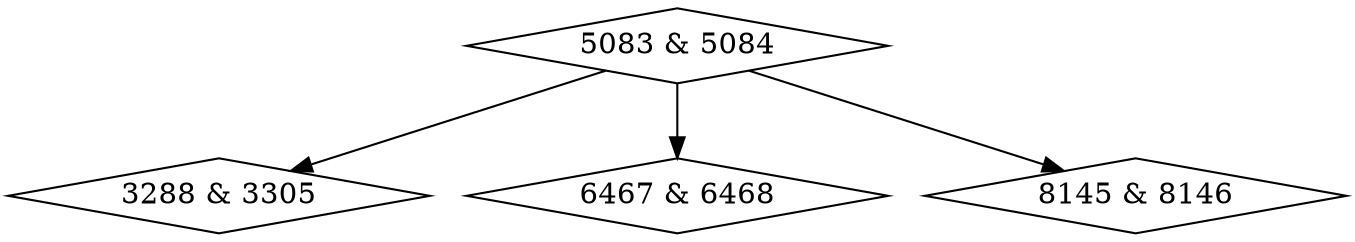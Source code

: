 digraph {
0 [label = "3288 & 3305", shape = diamond];
1 [label = "5083 & 5084", shape = diamond];
2 [label = "6467 & 6468", shape = diamond];
3 [label = "8145 & 8146", shape = diamond];
1->0;
1->2;
1->3;
}
